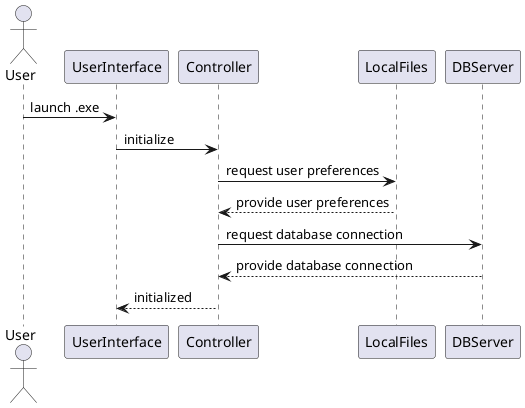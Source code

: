 @startuml
actor User as User
participant UserInterface as UI
participant Controller
participant LocalFiles
participant DBServer
User -> UI: launch .exe
UI -> Controller: initialize
Controller -> LocalFiles: request user preferences
Controller <-- LocalFiles: provide user preferences
Controller -> DBServer: request database connection
Controller <-- DBServer: provide database connection
UI <-- Controller: initialized
@enduml